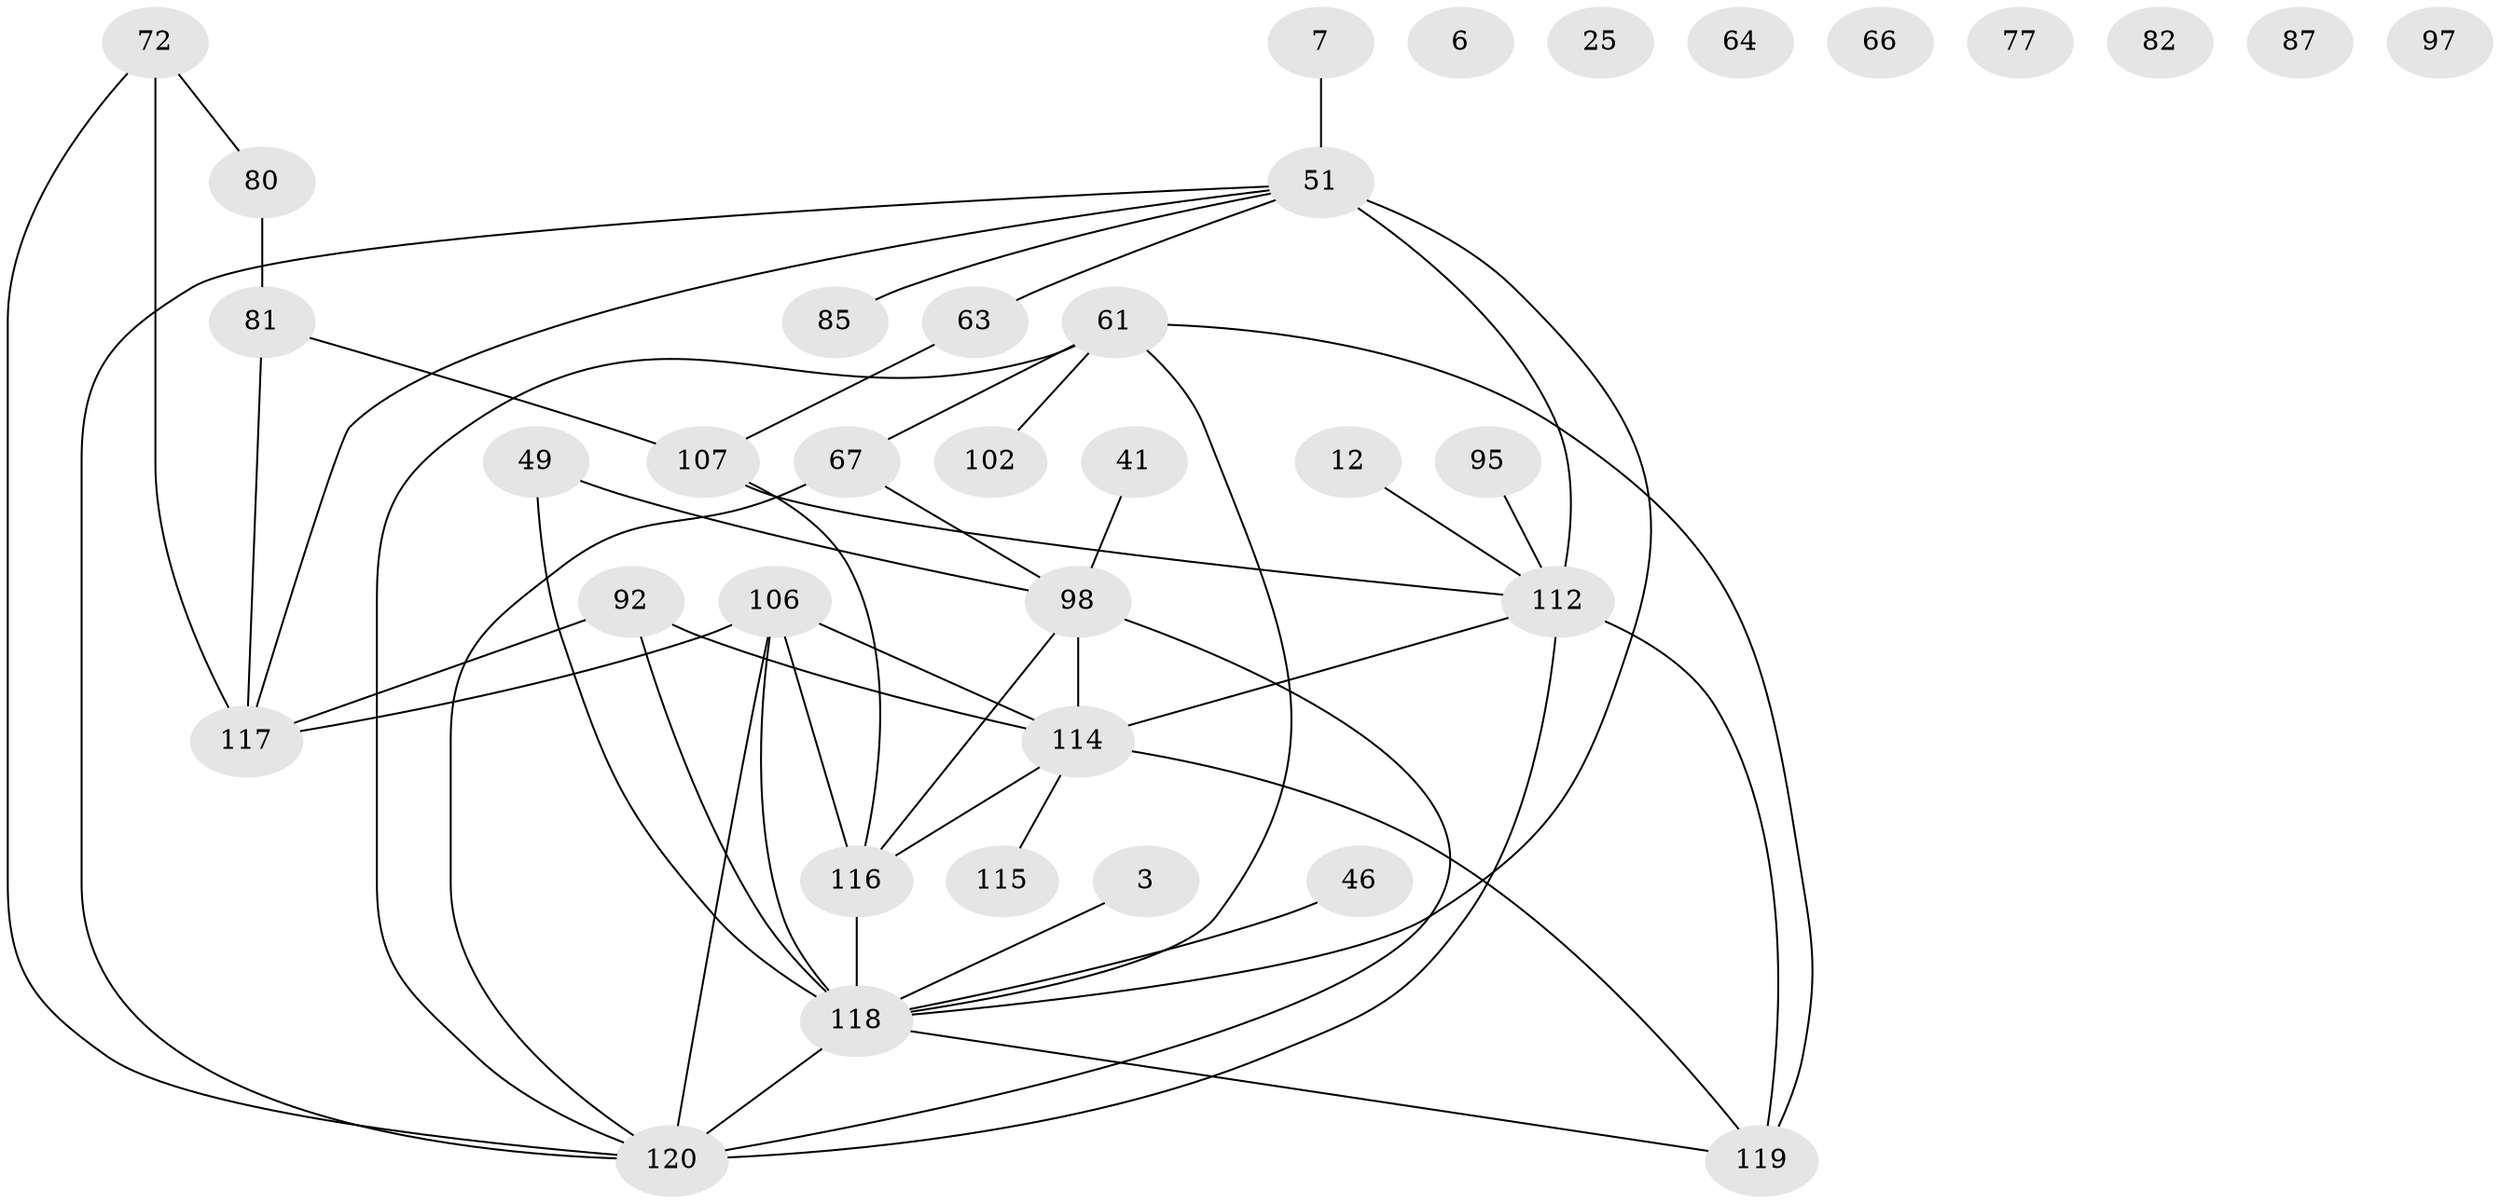 // original degree distribution, {2: 0.25833333333333336, 4: 0.15833333333333333, 1: 0.14166666666666666, 0: 0.06666666666666667, 5: 0.075, 3: 0.23333333333333334, 11: 0.008333333333333333, 7: 0.008333333333333333, 6: 0.041666666666666664, 8: 0.008333333333333333}
// Generated by graph-tools (version 1.1) at 2025/44/03/04/25 21:44:01]
// undirected, 36 vertices, 50 edges
graph export_dot {
graph [start="1"]
  node [color=gray90,style=filled];
  3;
  6;
  7;
  12;
  25;
  41;
  46;
  49;
  51;
  61;
  63;
  64;
  66;
  67 [super="+48+62+42"];
  72 [super="+13"];
  77;
  80 [super="+70"];
  81 [super="+44+40"];
  82;
  85;
  87;
  92 [super="+60+37+71"];
  95;
  97;
  98 [super="+34+91"];
  102;
  106 [super="+33+100+101"];
  107;
  112 [super="+69+99+50+47"];
  114 [super="+84+88+38+108"];
  115;
  116 [super="+14+94+96+113"];
  117 [super="+89+73"];
  118 [super="+105+18+36+104"];
  119 [super="+17"];
  120 [super="+103+110+111"];
  3 -- 118;
  7 -- 51;
  12 -- 112;
  41 -- 98;
  46 -- 118;
  49 -- 98 [weight=2];
  49 -- 118 [weight=2];
  51 -- 63;
  51 -- 85;
  51 -- 112 [weight=3];
  51 -- 118 [weight=2];
  51 -- 120 [weight=2];
  51 -- 117;
  61 -- 102;
  61 -- 118;
  61 -- 119 [weight=2];
  61 -- 67 [weight=2];
  61 -- 120;
  63 -- 107;
  67 -- 98;
  67 -- 120;
  72 -- 80 [weight=2];
  72 -- 120;
  72 -- 117 [weight=2];
  80 -- 81;
  81 -- 107 [weight=2];
  81 -- 117;
  92 -- 118 [weight=3];
  92 -- 117;
  92 -- 114;
  95 -- 112;
  98 -- 116 [weight=4];
  98 -- 114 [weight=2];
  98 -- 120 [weight=5];
  106 -- 120 [weight=4];
  106 -- 117;
  106 -- 118 [weight=2];
  106 -- 114;
  106 -- 116;
  107 -- 112;
  107 -- 116;
  112 -- 119 [weight=2];
  112 -- 120 [weight=2];
  112 -- 114 [weight=2];
  114 -- 116 [weight=3];
  114 -- 119;
  114 -- 115;
  116 -- 118 [weight=5];
  118 -- 119 [weight=2];
  118 -- 120;
}
